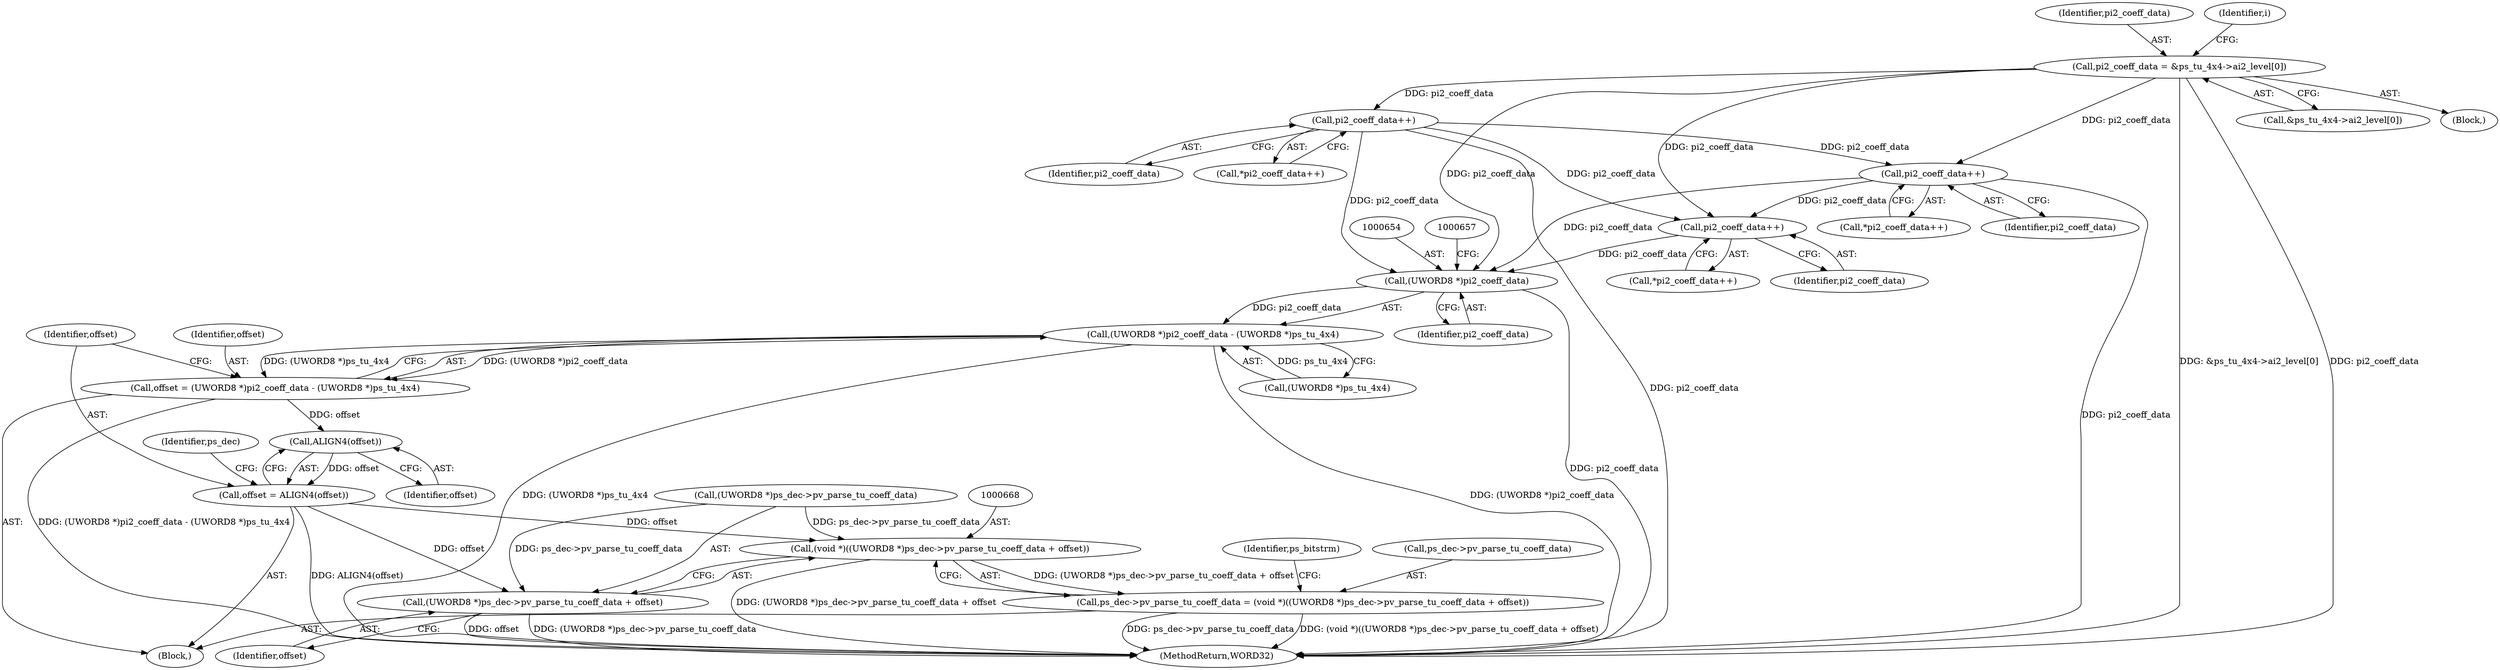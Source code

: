 digraph "0_Android_c57fc3703ae2e0d41b1f6580c50015937f2d23c1_0@array" {
"1000221" [label="(Call,pi2_coeff_data = &ps_tu_4x4->ai2_level[0])"];
"1000549" [label="(Call,pi2_coeff_data++)"];
"1000607" [label="(Call,pi2_coeff_data++)"];
"1000640" [label="(Call,pi2_coeff_data++)"];
"1000653" [label="(Call,(UWORD8 *)pi2_coeff_data)"];
"1000652" [label="(Call,(UWORD8 *)pi2_coeff_data - (UWORD8 *)ps_tu_4x4)"];
"1000650" [label="(Call,offset = (UWORD8 *)pi2_coeff_data - (UWORD8 *)ps_tu_4x4)"];
"1000661" [label="(Call,ALIGN4(offset))"];
"1000659" [label="(Call,offset = ALIGN4(offset))"];
"1000667" [label="(Call,(void *)((UWORD8 *)ps_dec->pv_parse_tu_coeff_data + offset))"];
"1000663" [label="(Call,ps_dec->pv_parse_tu_coeff_data = (void *)((UWORD8 *)ps_dec->pv_parse_tu_coeff_data + offset))"];
"1000669" [label="(Call,(UWORD8 *)ps_dec->pv_parse_tu_coeff_data + offset)"];
"1000221" [label="(Call,pi2_coeff_data = &ps_tu_4x4->ai2_level[0])"];
"1000683" [label="(MethodReturn,WORD32)"];
"1000661" [label="(Call,ALIGN4(offset))"];
"1000662" [label="(Identifier,offset)"];
"1000548" [label="(Call,*pi2_coeff_data++)"];
"1000641" [label="(Identifier,pi2_coeff_data)"];
"1000639" [label="(Call,*pi2_coeff_data++)"];
"1000640" [label="(Call,pi2_coeff_data++)"];
"1000663" [label="(Call,ps_dec->pv_parse_tu_coeff_data = (void *)((UWORD8 *)ps_dec->pv_parse_tu_coeff_data + offset))"];
"1000678" [label="(Identifier,ps_bitstrm)"];
"1000660" [label="(Identifier,offset)"];
"1000222" [label="(Identifier,pi2_coeff_data)"];
"1000670" [label="(Call,(UWORD8 *)ps_dec->pv_parse_tu_coeff_data)"];
"1000669" [label="(Call,(UWORD8 *)ps_dec->pv_parse_tu_coeff_data + offset)"];
"1000656" [label="(Call,(UWORD8 *)ps_tu_4x4)"];
"1000664" [label="(Call,ps_dec->pv_parse_tu_coeff_data)"];
"1000606" [label="(Call,*pi2_coeff_data++)"];
"1000549" [label="(Call,pi2_coeff_data++)"];
"1000608" [label="(Identifier,pi2_coeff_data)"];
"1000651" [label="(Identifier,offset)"];
"1000650" [label="(Call,offset = (UWORD8 *)pi2_coeff_data - (UWORD8 *)ps_tu_4x4)"];
"1000223" [label="(Call,&ps_tu_4x4->ai2_level[0])"];
"1000230" [label="(Identifier,i)"];
"1000550" [label="(Identifier,pi2_coeff_data)"];
"1000652" [label="(Call,(UWORD8 *)pi2_coeff_data - (UWORD8 *)ps_tu_4x4)"];
"1000659" [label="(Call,offset = ALIGN4(offset))"];
"1000665" [label="(Identifier,ps_dec)"];
"1000675" [label="(Identifier,offset)"];
"1000607" [label="(Call,pi2_coeff_data++)"];
"1000667" [label="(Call,(void *)((UWORD8 *)ps_dec->pv_parse_tu_coeff_data + offset))"];
"1000164" [label="(Block,)"];
"1000653" [label="(Call,(UWORD8 *)pi2_coeff_data)"];
"1000648" [label="(Block,)"];
"1000655" [label="(Identifier,pi2_coeff_data)"];
"1000221" -> "1000164"  [label="AST: "];
"1000221" -> "1000223"  [label="CFG: "];
"1000222" -> "1000221"  [label="AST: "];
"1000223" -> "1000221"  [label="AST: "];
"1000230" -> "1000221"  [label="CFG: "];
"1000221" -> "1000683"  [label="DDG: &ps_tu_4x4->ai2_level[0]"];
"1000221" -> "1000683"  [label="DDG: pi2_coeff_data"];
"1000221" -> "1000549"  [label="DDG: pi2_coeff_data"];
"1000221" -> "1000607"  [label="DDG: pi2_coeff_data"];
"1000221" -> "1000640"  [label="DDG: pi2_coeff_data"];
"1000221" -> "1000653"  [label="DDG: pi2_coeff_data"];
"1000549" -> "1000548"  [label="AST: "];
"1000549" -> "1000550"  [label="CFG: "];
"1000550" -> "1000549"  [label="AST: "];
"1000548" -> "1000549"  [label="CFG: "];
"1000549" -> "1000683"  [label="DDG: pi2_coeff_data"];
"1000549" -> "1000607"  [label="DDG: pi2_coeff_data"];
"1000549" -> "1000640"  [label="DDG: pi2_coeff_data"];
"1000549" -> "1000653"  [label="DDG: pi2_coeff_data"];
"1000607" -> "1000606"  [label="AST: "];
"1000607" -> "1000608"  [label="CFG: "];
"1000608" -> "1000607"  [label="AST: "];
"1000606" -> "1000607"  [label="CFG: "];
"1000607" -> "1000683"  [label="DDG: pi2_coeff_data"];
"1000607" -> "1000640"  [label="DDG: pi2_coeff_data"];
"1000607" -> "1000653"  [label="DDG: pi2_coeff_data"];
"1000640" -> "1000639"  [label="AST: "];
"1000640" -> "1000641"  [label="CFG: "];
"1000641" -> "1000640"  [label="AST: "];
"1000639" -> "1000640"  [label="CFG: "];
"1000640" -> "1000653"  [label="DDG: pi2_coeff_data"];
"1000653" -> "1000652"  [label="AST: "];
"1000653" -> "1000655"  [label="CFG: "];
"1000654" -> "1000653"  [label="AST: "];
"1000655" -> "1000653"  [label="AST: "];
"1000657" -> "1000653"  [label="CFG: "];
"1000653" -> "1000683"  [label="DDG: pi2_coeff_data"];
"1000653" -> "1000652"  [label="DDG: pi2_coeff_data"];
"1000652" -> "1000650"  [label="AST: "];
"1000652" -> "1000656"  [label="CFG: "];
"1000656" -> "1000652"  [label="AST: "];
"1000650" -> "1000652"  [label="CFG: "];
"1000652" -> "1000683"  [label="DDG: (UWORD8 *)ps_tu_4x4"];
"1000652" -> "1000683"  [label="DDG: (UWORD8 *)pi2_coeff_data"];
"1000652" -> "1000650"  [label="DDG: (UWORD8 *)pi2_coeff_data"];
"1000652" -> "1000650"  [label="DDG: (UWORD8 *)ps_tu_4x4"];
"1000656" -> "1000652"  [label="DDG: ps_tu_4x4"];
"1000650" -> "1000648"  [label="AST: "];
"1000651" -> "1000650"  [label="AST: "];
"1000660" -> "1000650"  [label="CFG: "];
"1000650" -> "1000683"  [label="DDG: (UWORD8 *)pi2_coeff_data - (UWORD8 *)ps_tu_4x4"];
"1000650" -> "1000661"  [label="DDG: offset"];
"1000661" -> "1000659"  [label="AST: "];
"1000661" -> "1000662"  [label="CFG: "];
"1000662" -> "1000661"  [label="AST: "];
"1000659" -> "1000661"  [label="CFG: "];
"1000661" -> "1000659"  [label="DDG: offset"];
"1000659" -> "1000648"  [label="AST: "];
"1000660" -> "1000659"  [label="AST: "];
"1000665" -> "1000659"  [label="CFG: "];
"1000659" -> "1000683"  [label="DDG: ALIGN4(offset)"];
"1000659" -> "1000667"  [label="DDG: offset"];
"1000659" -> "1000669"  [label="DDG: offset"];
"1000667" -> "1000663"  [label="AST: "];
"1000667" -> "1000669"  [label="CFG: "];
"1000668" -> "1000667"  [label="AST: "];
"1000669" -> "1000667"  [label="AST: "];
"1000663" -> "1000667"  [label="CFG: "];
"1000667" -> "1000683"  [label="DDG: (UWORD8 *)ps_dec->pv_parse_tu_coeff_data + offset"];
"1000667" -> "1000663"  [label="DDG: (UWORD8 *)ps_dec->pv_parse_tu_coeff_data + offset"];
"1000670" -> "1000667"  [label="DDG: ps_dec->pv_parse_tu_coeff_data"];
"1000663" -> "1000648"  [label="AST: "];
"1000664" -> "1000663"  [label="AST: "];
"1000678" -> "1000663"  [label="CFG: "];
"1000663" -> "1000683"  [label="DDG: ps_dec->pv_parse_tu_coeff_data"];
"1000663" -> "1000683"  [label="DDG: (void *)((UWORD8 *)ps_dec->pv_parse_tu_coeff_data + offset)"];
"1000669" -> "1000675"  [label="CFG: "];
"1000670" -> "1000669"  [label="AST: "];
"1000675" -> "1000669"  [label="AST: "];
"1000669" -> "1000683"  [label="DDG: offset"];
"1000669" -> "1000683"  [label="DDG: (UWORD8 *)ps_dec->pv_parse_tu_coeff_data"];
"1000670" -> "1000669"  [label="DDG: ps_dec->pv_parse_tu_coeff_data"];
}
